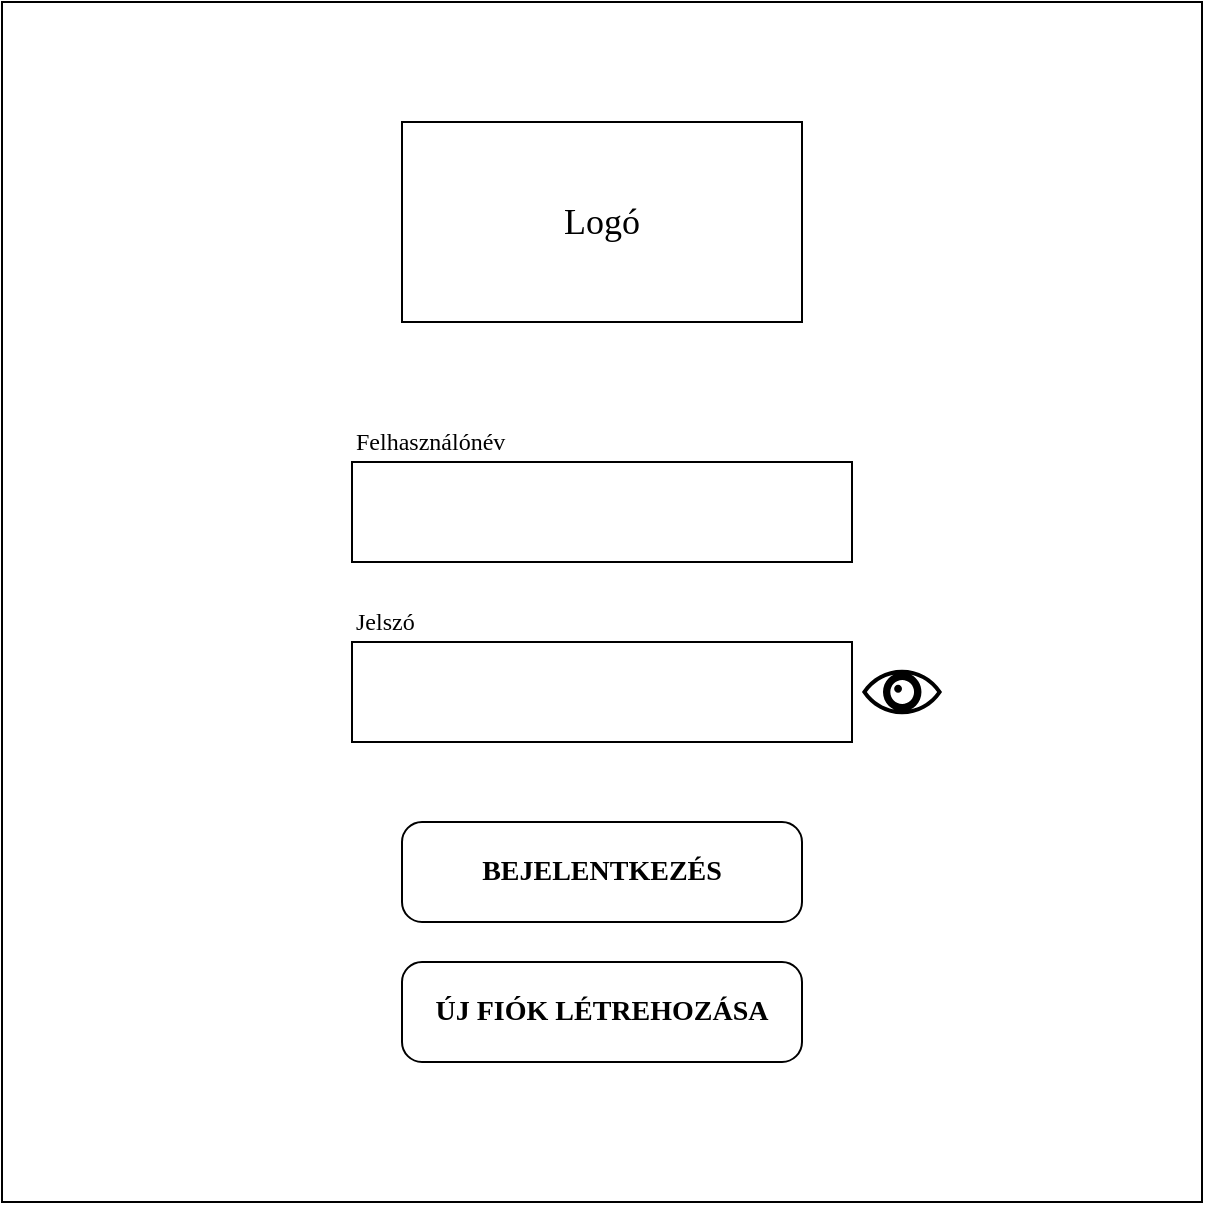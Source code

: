 <mxfile version="21.2.1" type="device">
  <diagram id="piDafpqhtRUU5qUU-vj8" name="Page-1">
    <mxGraphModel dx="1036" dy="623" grid="1" gridSize="10" guides="1" tooltips="1" connect="1" arrows="1" fold="1" page="1" pageScale="1" pageWidth="827" pageHeight="1169" math="0" shadow="0">
      <root>
        <mxCell id="0" />
        <mxCell id="1" parent="0" />
        <mxCell id="JClia46MZZyIFO26MaTg-1" value="" style="whiteSpace=wrap;html=1;aspect=fixed;fillColor=none;" parent="1" vertex="1">
          <mxGeometry width="600" height="600" as="geometry" />
        </mxCell>
        <mxCell id="JClia46MZZyIFO26MaTg-2" value="&lt;font style=&quot;font-size: 18px;&quot;&gt;Logó&lt;/font&gt;" style="whiteSpace=wrap;html=1;fontSize=18;fontFamily=Comic Sans MS;" parent="1" vertex="1">
          <mxGeometry x="200" y="60" width="200" height="100" as="geometry" />
        </mxCell>
        <mxCell id="JClia46MZZyIFO26MaTg-3" value="" style="rounded=0;whiteSpace=wrap;html=1;fontFamily=Comic Sans MS;" parent="1" vertex="1">
          <mxGeometry x="175" y="230" width="250" height="50" as="geometry" />
        </mxCell>
        <mxCell id="JClia46MZZyIFO26MaTg-4" value="Felhasználónév" style="text;html=1;strokeColor=none;fillColor=none;align=left;verticalAlign=middle;whiteSpace=wrap;rounded=0;fontFamily=Comic Sans MS;" parent="1" vertex="1">
          <mxGeometry x="175" y="210" width="105" height="20" as="geometry" />
        </mxCell>
        <mxCell id="JClia46MZZyIFO26MaTg-5" value="Jelszó" style="text;html=1;strokeColor=none;fillColor=none;align=left;verticalAlign=middle;whiteSpace=wrap;rounded=0;fontFamily=Comic Sans MS;" parent="1" vertex="1">
          <mxGeometry x="175" y="300" width="105" height="20" as="geometry" />
        </mxCell>
        <mxCell id="JClia46MZZyIFO26MaTg-6" value="" style="rounded=0;whiteSpace=wrap;html=1;fontFamily=Comic Sans MS;" parent="1" vertex="1">
          <mxGeometry x="175" y="320" width="250" height="50" as="geometry" />
        </mxCell>
        <mxCell id="JClia46MZZyIFO26MaTg-9" value="" style="shape=mxgraph.signs.healthcare.eye;html=1;pointerEvents=1;fillColor=#000000;strokeColor=none;verticalLabelPosition=bottom;verticalAlign=top;align=center;aspect=fixed;strokeWidth=1;" parent="1" vertex="1">
          <mxGeometry x="430" y="333.9" width="40" height="22.2" as="geometry" />
        </mxCell>
        <mxCell id="JClia46MZZyIFO26MaTg-10" value="BEJELENTKEZÉS" style="strokeWidth=1;shadow=0;dashed=0;align=center;html=1;shape=mxgraph.mockup.buttons.button;mainText=;buttonStyle=round;fontSize=14;fontStyle=1;fillColor=none;whiteSpace=wrap;fontFamily=Comic Sans MS;" parent="1" vertex="1">
          <mxGeometry x="200" y="410" width="200" height="50" as="geometry" />
        </mxCell>
        <mxCell id="JClia46MZZyIFO26MaTg-11" value="ÚJ FIÓK LÉTREHOZÁSA" style="strokeWidth=1;shadow=0;dashed=0;align=center;html=1;shape=mxgraph.mockup.buttons.button;mainText=;buttonStyle=round;fontSize=14;fontStyle=1;fillColor=none;whiteSpace=wrap;fontFamily=Comic Sans MS;" parent="1" vertex="1">
          <mxGeometry x="200" y="480" width="200" height="50" as="geometry" />
        </mxCell>
      </root>
    </mxGraphModel>
  </diagram>
</mxfile>
